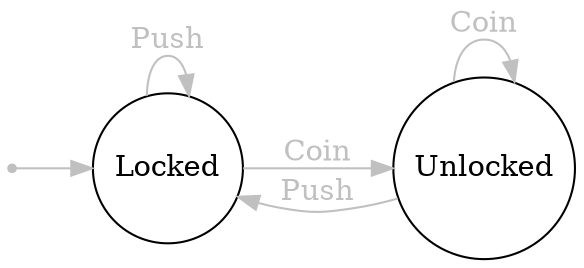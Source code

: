 digraph {
  rankdir=LR;

  node [color="grey",shape=point,label=""] ENTRY;

  node [color="black",shape=circle];

  Locked[width=1,label="Locked"];
  Unlocked[height=1,width=1,label="Unlocked"];

  edge [color="grey",fontcolor="grey"];

  ENTRY -> Locked;

  Locked -> Locked [label="Push"];
  Locked -> Unlocked [label="Coin"];

  Unlocked -> Unlocked [label = "Coin"];
  Unlocked -> Locked [label = "Push"];
}

